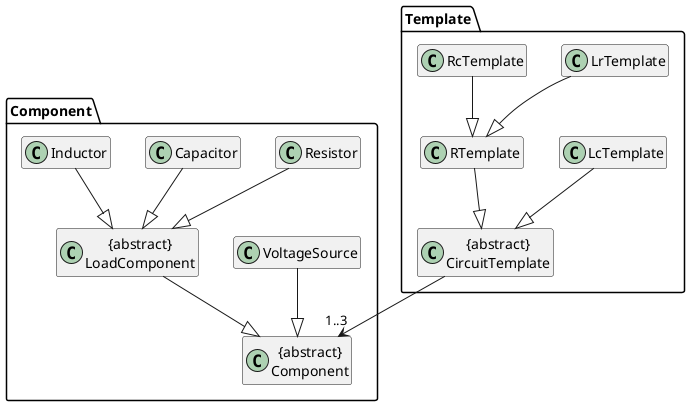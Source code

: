 @startuml

hide member
package Component {
class "{abstract}\nComponent" as Comp
class "{abstract}\nLoadComponent" as Load
class "VoltageSource" as Volt
class "Resistor" as Resist
class "Capacitor" as Cap
class "Inductor" as Ind
}
package Template {
class "{abstract}\nCircuitTemplate" as Circ
class "RTemplate" as RTemp
class "LcTemplate" as LcTemp
class "LrTemplate" as LrTemp
class "RcTemplate" as RcTemp
}

Load --|> Comp
Volt --|> Comp
Resist --|> Load
Cap --|> Load
Ind --|> Load

RTemp --|> Circ
LcTemp --|> Circ
LrTemp --|> RTemp
RcTemp --|> RTemp

Circ --> "1..3" Comp


@enduml